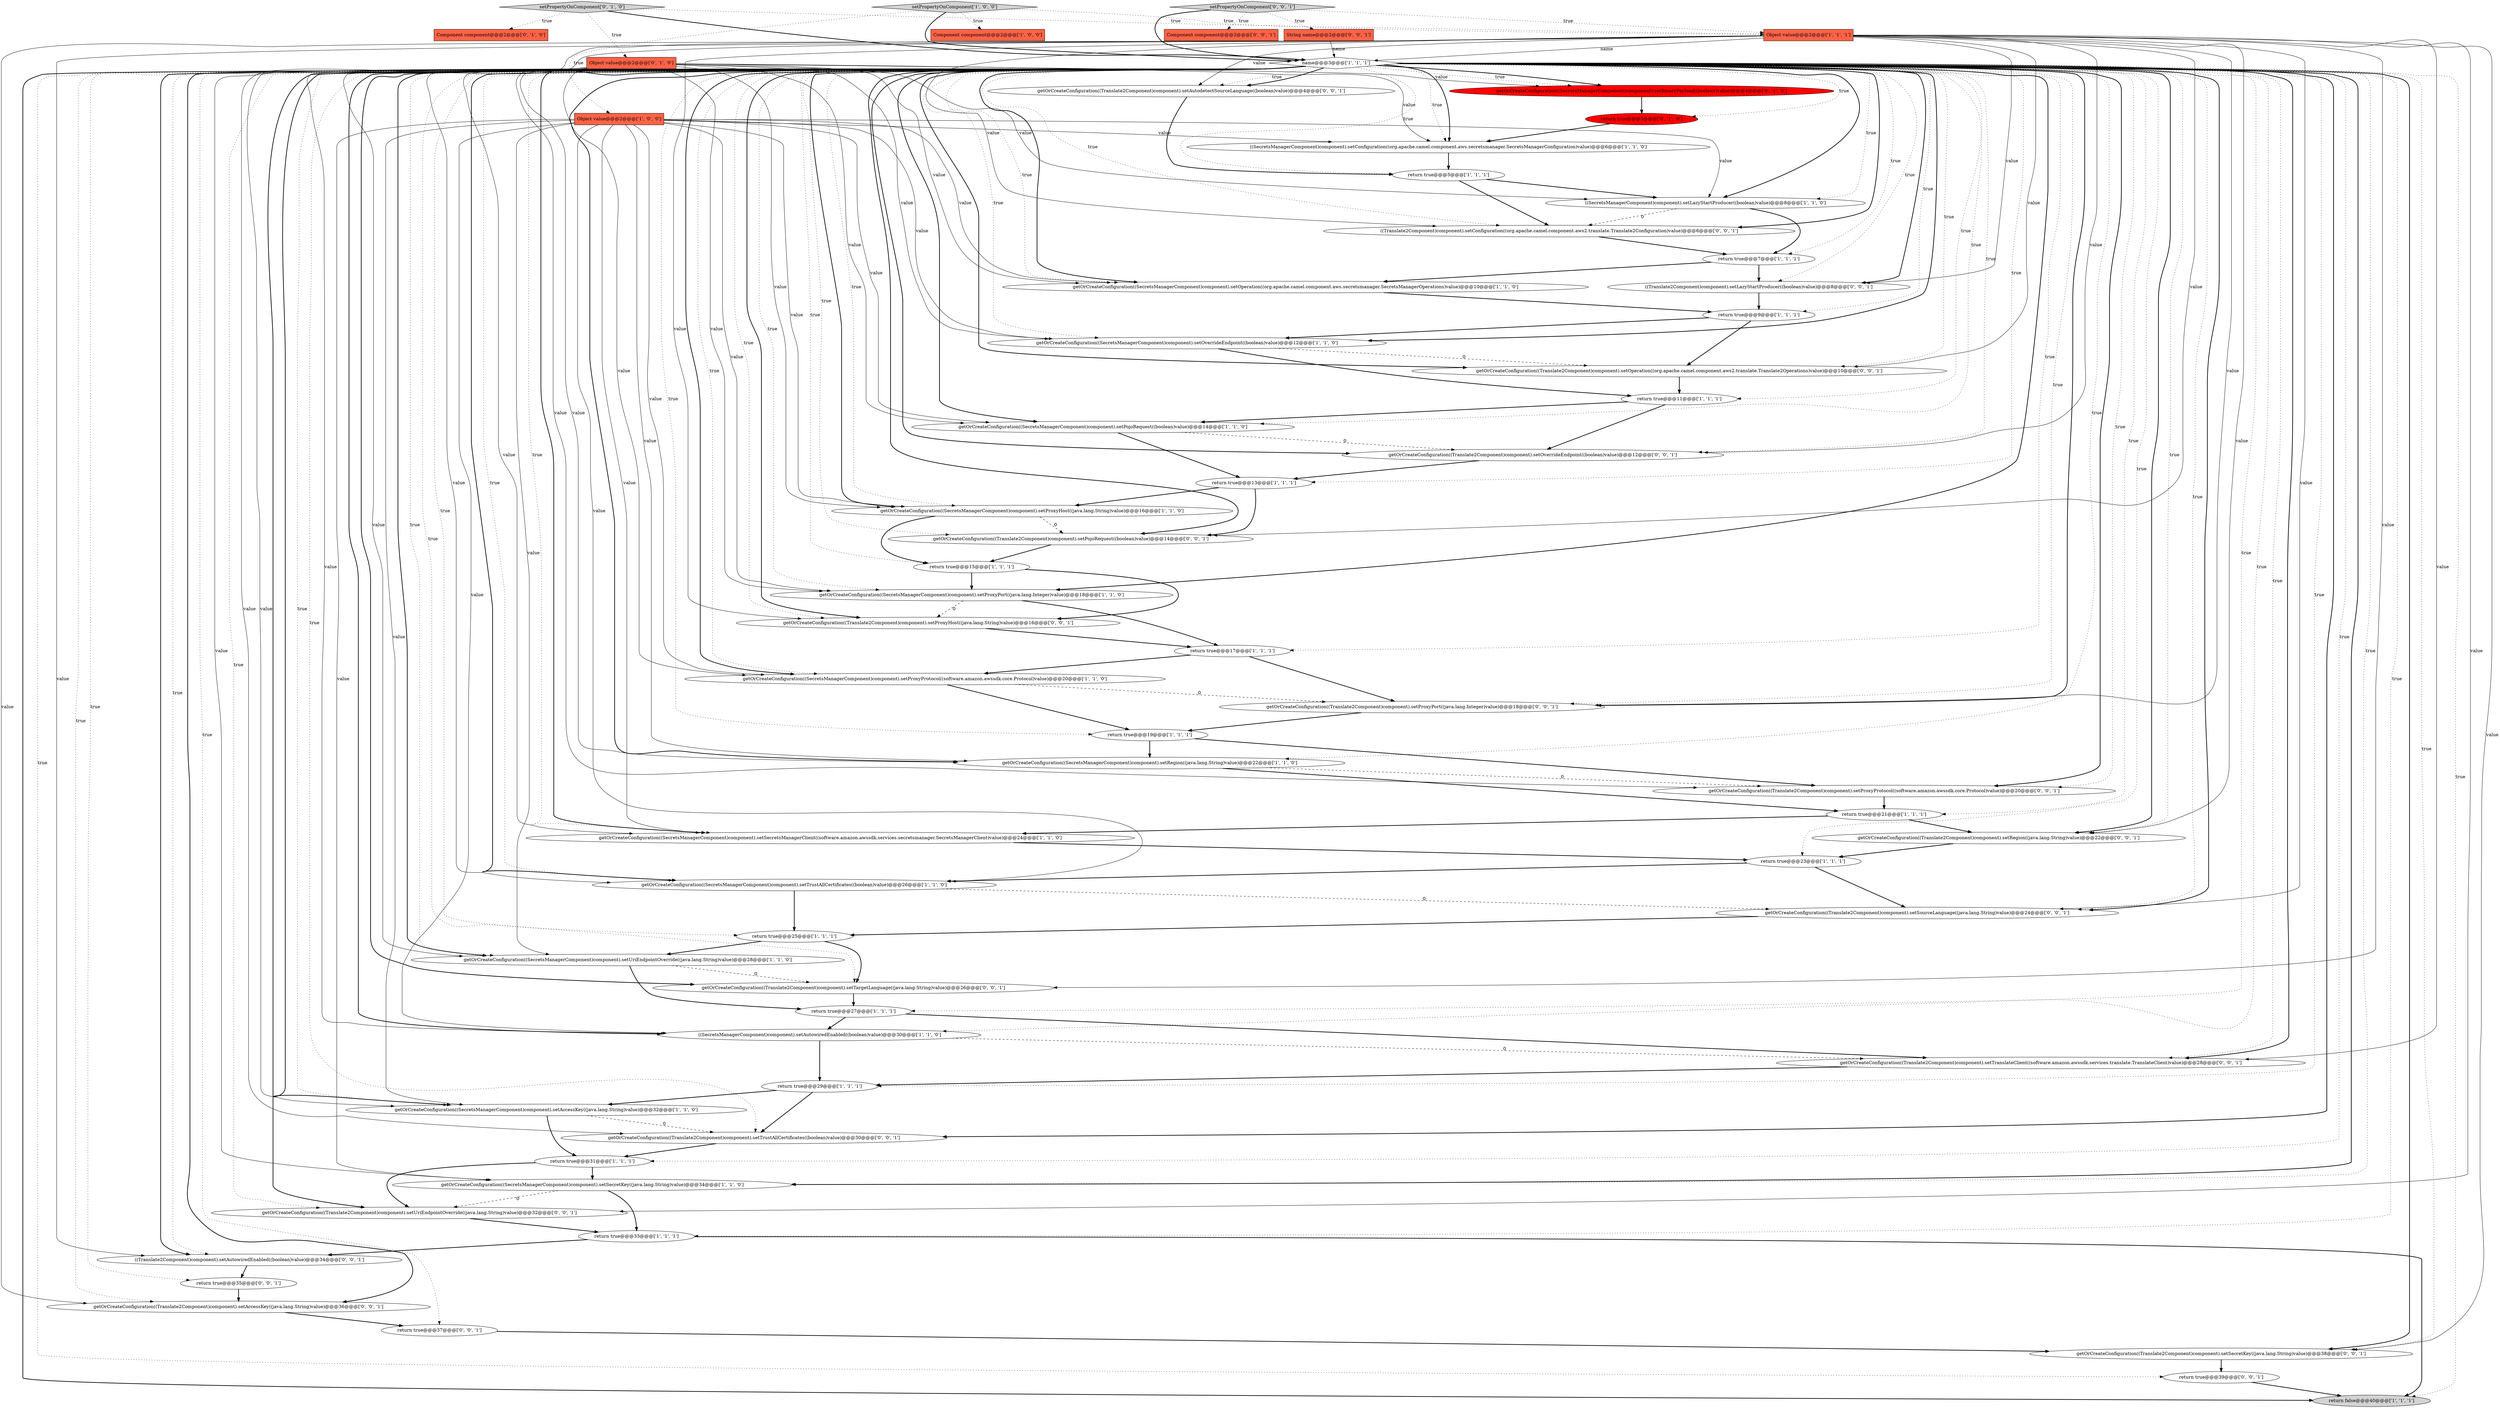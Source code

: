 digraph {
10 [style = filled, label = "return true@@@5@@@['1', '1', '1']", fillcolor = white, shape = ellipse image = "AAA0AAABBB1BBB"];
21 [style = filled, label = "getOrCreateConfiguration((SecretsManagerComponent)component).setOperation((org.apache.camel.component.aws.secretsmanager.SecretsManagerOperations)value)@@@10@@@['1', '1', '0']", fillcolor = white, shape = ellipse image = "AAA0AAABBB1BBB"];
46 [style = filled, label = "getOrCreateConfiguration((Translate2Component)component).setSourceLanguage((java.lang.String)value)@@@24@@@['0', '0', '1']", fillcolor = white, shape = ellipse image = "AAA0AAABBB3BBB"];
18 [style = filled, label = "getOrCreateConfiguration((SecretsManagerComponent)component).setRegion((java.lang.String)value)@@@22@@@['1', '1', '0']", fillcolor = white, shape = ellipse image = "AAA0AAABBB1BBB"];
38 [style = filled, label = "setPropertyOnComponent['0', '1', '0']", fillcolor = lightgray, shape = diamond image = "AAA0AAABBB2BBB"];
14 [style = filled, label = "return true@@@7@@@['1', '1', '1']", fillcolor = white, shape = ellipse image = "AAA0AAABBB1BBB"];
19 [style = filled, label = "getOrCreateConfiguration((SecretsManagerComponent)component).setAccessKey((java.lang.String)value)@@@32@@@['1', '1', '0']", fillcolor = white, shape = ellipse image = "AAA0AAABBB1BBB"];
51 [style = filled, label = "getOrCreateConfiguration((Translate2Component)component).setAutodetectSourceLanguage((boolean)value)@@@4@@@['0', '0', '1']", fillcolor = white, shape = ellipse image = "AAA0AAABBB3BBB"];
17 [style = filled, label = "Object value@@@2@@@['1', '1', '1']", fillcolor = tomato, shape = box image = "AAA0AAABBB1BBB"];
1 [style = filled, label = "Object value@@@2@@@['1', '0', '0']", fillcolor = tomato, shape = box image = "AAA0AAABBB1BBB"];
26 [style = filled, label = "return true@@@29@@@['1', '1', '1']", fillcolor = white, shape = ellipse image = "AAA0AAABBB1BBB"];
56 [style = filled, label = "((Translate2Component)component).setConfiguration((org.apache.camel.component.aws2.translate.Translate2Configuration)value)@@@6@@@['0', '0', '1']", fillcolor = white, shape = ellipse image = "AAA0AAABBB3BBB"];
58 [style = filled, label = "getOrCreateConfiguration((Translate2Component)component).setTargetLanguage((java.lang.String)value)@@@26@@@['0', '0', '1']", fillcolor = white, shape = ellipse image = "AAA0AAABBB3BBB"];
30 [style = filled, label = "return true@@@9@@@['1', '1', '1']", fillcolor = white, shape = ellipse image = "AAA0AAABBB1BBB"];
36 [style = filled, label = "getOrCreateConfiguration((SecretsManagerComponent)component).setBinaryPayload((boolean)value)@@@4@@@['0', '1', '0']", fillcolor = red, shape = ellipse image = "AAA1AAABBB2BBB"];
16 [style = filled, label = "setPropertyOnComponent['1', '0', '0']", fillcolor = lightgray, shape = diamond image = "AAA0AAABBB1BBB"];
15 [style = filled, label = "return true@@@33@@@['1', '1', '1']", fillcolor = white, shape = ellipse image = "AAA0AAABBB1BBB"];
20 [style = filled, label = "getOrCreateConfiguration((SecretsManagerComponent)component).setSecretsManagerClient((software.amazon.awssdk.services.secretsmanager.SecretsManagerClient)value)@@@24@@@['1', '1', '0']", fillcolor = white, shape = ellipse image = "AAA0AAABBB1BBB"];
59 [style = filled, label = "getOrCreateConfiguration((Translate2Component)component).setUriEndpointOverride((java.lang.String)value)@@@32@@@['0', '0', '1']", fillcolor = white, shape = ellipse image = "AAA0AAABBB3BBB"];
54 [style = filled, label = "Component component@@@2@@@['0', '0', '1']", fillcolor = tomato, shape = box image = "AAA0AAABBB3BBB"];
4 [style = filled, label = "return true@@@25@@@['1', '1', '1']", fillcolor = white, shape = ellipse image = "AAA0AAABBB1BBB"];
32 [style = filled, label = "return true@@@13@@@['1', '1', '1']", fillcolor = white, shape = ellipse image = "AAA0AAABBB1BBB"];
55 [style = filled, label = "setPropertyOnComponent['0', '0', '1']", fillcolor = lightgray, shape = diamond image = "AAA0AAABBB3BBB"];
40 [style = filled, label = "Object value@@@2@@@['0', '1', '0']", fillcolor = tomato, shape = box image = "AAA0AAABBB2BBB"];
11 [style = filled, label = "return true@@@27@@@['1', '1', '1']", fillcolor = white, shape = ellipse image = "AAA0AAABBB1BBB"];
9 [style = filled, label = "Component component@@@2@@@['1', '0', '0']", fillcolor = tomato, shape = box image = "AAA0AAABBB1BBB"];
43 [style = filled, label = "getOrCreateConfiguration((Translate2Component)component).setProxyPort((java.lang.Integer)value)@@@18@@@['0', '0', '1']", fillcolor = white, shape = ellipse image = "AAA0AAABBB3BBB"];
23 [style = filled, label = "return true@@@23@@@['1', '1', '1']", fillcolor = white, shape = ellipse image = "AAA0AAABBB1BBB"];
49 [style = filled, label = "getOrCreateConfiguration((Translate2Component)component).setAccessKey((java.lang.String)value)@@@36@@@['0', '0', '1']", fillcolor = white, shape = ellipse image = "AAA0AAABBB3BBB"];
5 [style = filled, label = "getOrCreateConfiguration((SecretsManagerComponent)component).setPojoRequest((boolean)value)@@@14@@@['1', '1', '0']", fillcolor = white, shape = ellipse image = "AAA0AAABBB1BBB"];
33 [style = filled, label = "((SecretsManagerComponent)component).setConfiguration((org.apache.camel.component.aws.secretsmanager.SecretsManagerConfiguration)value)@@@6@@@['1', '1', '0']", fillcolor = white, shape = ellipse image = "AAA0AAABBB1BBB"];
52 [style = filled, label = "return true@@@37@@@['0', '0', '1']", fillcolor = white, shape = ellipse image = "AAA0AAABBB3BBB"];
50 [style = filled, label = "((Translate2Component)component).setLazyStartProducer((boolean)value)@@@8@@@['0', '0', '1']", fillcolor = white, shape = ellipse image = "AAA0AAABBB3BBB"];
37 [style = filled, label = "return true@@@5@@@['0', '1', '0']", fillcolor = red, shape = ellipse image = "AAA1AAABBB2BBB"];
29 [style = filled, label = "getOrCreateConfiguration((SecretsManagerComponent)component).setSecretKey((java.lang.String)value)@@@34@@@['1', '1', '0']", fillcolor = white, shape = ellipse image = "AAA0AAABBB1BBB"];
63 [style = filled, label = "getOrCreateConfiguration((Translate2Component)component).setSecretKey((java.lang.String)value)@@@38@@@['0', '0', '1']", fillcolor = white, shape = ellipse image = "AAA0AAABBB3BBB"];
42 [style = filled, label = "return true@@@35@@@['0', '0', '1']", fillcolor = white, shape = ellipse image = "AAA0AAABBB3BBB"];
3 [style = filled, label = "getOrCreateConfiguration((SecretsManagerComponent)component).setProxyPort((java.lang.Integer)value)@@@18@@@['1', '1', '0']", fillcolor = white, shape = ellipse image = "AAA0AAABBB1BBB"];
0 [style = filled, label = "return true@@@11@@@['1', '1', '1']", fillcolor = white, shape = ellipse image = "AAA0AAABBB1BBB"];
13 [style = filled, label = "getOrCreateConfiguration((SecretsManagerComponent)component).setUriEndpointOverride((java.lang.String)value)@@@28@@@['1', '1', '0']", fillcolor = white, shape = ellipse image = "AAA0AAABBB1BBB"];
39 [style = filled, label = "Component component@@@2@@@['0', '1', '0']", fillcolor = tomato, shape = box image = "AAA0AAABBB2BBB"];
60 [style = filled, label = "String name@@@2@@@['0', '0', '1']", fillcolor = tomato, shape = box image = "AAA0AAABBB3BBB"];
61 [style = filled, label = "getOrCreateConfiguration((Translate2Component)component).setProxyProtocol((software.amazon.awssdk.core.Protocol)value)@@@20@@@['0', '0', '1']", fillcolor = white, shape = ellipse image = "AAA0AAABBB3BBB"];
2 [style = filled, label = "((SecretsManagerComponent)component).setLazyStartProducer((boolean)value)@@@8@@@['1', '1', '0']", fillcolor = white, shape = ellipse image = "AAA0AAABBB1BBB"];
45 [style = filled, label = "((Translate2Component)component).setAutowiredEnabled((boolean)value)@@@34@@@['0', '0', '1']", fillcolor = white, shape = ellipse image = "AAA0AAABBB3BBB"];
28 [style = filled, label = "name@@@3@@@['1', '1', '1']", fillcolor = white, shape = diamond image = "AAA0AAABBB1BBB"];
7 [style = filled, label = "((SecretsManagerComponent)component).setAutowiredEnabled((boolean)value)@@@30@@@['1', '1', '0']", fillcolor = white, shape = ellipse image = "AAA0AAABBB1BBB"];
64 [style = filled, label = "getOrCreateConfiguration((Translate2Component)component).setOperation((org.apache.camel.component.aws2.translate.Translate2Operations)value)@@@10@@@['0', '0', '1']", fillcolor = white, shape = ellipse image = "AAA0AAABBB3BBB"];
34 [style = filled, label = "return false@@@40@@@['1', '1', '1']", fillcolor = lightgray, shape = ellipse image = "AAA0AAABBB1BBB"];
8 [style = filled, label = "return true@@@31@@@['1', '1', '1']", fillcolor = white, shape = ellipse image = "AAA0AAABBB1BBB"];
12 [style = filled, label = "getOrCreateConfiguration((SecretsManagerComponent)component).setProxyHost((java.lang.String)value)@@@16@@@['1', '1', '0']", fillcolor = white, shape = ellipse image = "AAA0AAABBB1BBB"];
31 [style = filled, label = "return true@@@17@@@['1', '1', '1']", fillcolor = white, shape = ellipse image = "AAA0AAABBB1BBB"];
53 [style = filled, label = "getOrCreateConfiguration((Translate2Component)component).setTrustAllCertificates((boolean)value)@@@30@@@['0', '0', '1']", fillcolor = white, shape = ellipse image = "AAA0AAABBB3BBB"];
47 [style = filled, label = "getOrCreateConfiguration((Translate2Component)component).setPojoRequest((boolean)value)@@@14@@@['0', '0', '1']", fillcolor = white, shape = ellipse image = "AAA0AAABBB3BBB"];
27 [style = filled, label = "getOrCreateConfiguration((SecretsManagerComponent)component).setTrustAllCertificates((boolean)value)@@@26@@@['1', '1', '0']", fillcolor = white, shape = ellipse image = "AAA0AAABBB1BBB"];
41 [style = filled, label = "return true@@@39@@@['0', '0', '1']", fillcolor = white, shape = ellipse image = "AAA0AAABBB3BBB"];
24 [style = filled, label = "getOrCreateConfiguration((SecretsManagerComponent)component).setProxyProtocol((software.amazon.awssdk.core.Protocol)value)@@@20@@@['1', '1', '0']", fillcolor = white, shape = ellipse image = "AAA0AAABBB1BBB"];
22 [style = filled, label = "getOrCreateConfiguration((SecretsManagerComponent)component).setOverrideEndpoint((boolean)value)@@@12@@@['1', '1', '0']", fillcolor = white, shape = ellipse image = "AAA0AAABBB1BBB"];
35 [style = filled, label = "return true@@@15@@@['1', '1', '1']", fillcolor = white, shape = ellipse image = "AAA0AAABBB1BBB"];
25 [style = filled, label = "return true@@@19@@@['1', '1', '1']", fillcolor = white, shape = ellipse image = "AAA0AAABBB1BBB"];
44 [style = filled, label = "getOrCreateConfiguration((Translate2Component)component).setTranslateClient((software.amazon.awssdk.services.translate.TranslateClient)value)@@@28@@@['0', '0', '1']", fillcolor = white, shape = ellipse image = "AAA0AAABBB3BBB"];
6 [style = filled, label = "return true@@@21@@@['1', '1', '1']", fillcolor = white, shape = ellipse image = "AAA0AAABBB1BBB"];
62 [style = filled, label = "getOrCreateConfiguration((Translate2Component)component).setProxyHost((java.lang.String)value)@@@16@@@['0', '0', '1']", fillcolor = white, shape = ellipse image = "AAA0AAABBB3BBB"];
48 [style = filled, label = "getOrCreateConfiguration((Translate2Component)component).setOverrideEndpoint((boolean)value)@@@12@@@['0', '0', '1']", fillcolor = white, shape = ellipse image = "AAA0AAABBB3BBB"];
57 [style = filled, label = "getOrCreateConfiguration((Translate2Component)component).setRegion((java.lang.String)value)@@@22@@@['0', '0', '1']", fillcolor = white, shape = ellipse image = "AAA0AAABBB3BBB"];
28->11 [style = dotted, label="true"];
17->51 [style = solid, label="value"];
29->15 [style = bold, label=""];
6->57 [style = bold, label=""];
16->9 [style = dotted, label="true"];
61->6 [style = bold, label=""];
18->61 [style = dashed, label="0"];
17->44 [style = solid, label="value"];
28->21 [style = dotted, label="true"];
28->35 [style = dotted, label="true"];
28->20 [style = bold, label=""];
32->12 [style = bold, label=""];
40->19 [style = solid, label="value"];
28->25 [style = dotted, label="true"];
16->17 [style = dotted, label="true"];
28->50 [style = bold, label=""];
28->15 [style = dotted, label="true"];
28->14 [style = dotted, label="true"];
38->39 [style = dotted, label="true"];
40->36 [style = solid, label="value"];
28->62 [style = bold, label=""];
28->19 [style = dotted, label="true"];
21->30 [style = bold, label=""];
28->50 [style = dotted, label="true"];
17->53 [style = solid, label="value"];
51->10 [style = bold, label=""];
40->20 [style = solid, label="value"];
1->24 [style = solid, label="value"];
28->6 [style = dotted, label="true"];
7->26 [style = bold, label=""];
13->58 [style = dashed, label="0"];
40->13 [style = solid, label="value"];
28->30 [style = dotted, label="true"];
1->7 [style = solid, label="value"];
28->21 [style = bold, label=""];
22->0 [style = bold, label=""];
28->43 [style = bold, label=""];
24->43 [style = dashed, label="0"];
28->59 [style = dotted, label="true"];
28->18 [style = dotted, label="true"];
63->41 [style = bold, label=""];
28->64 [style = dotted, label="true"];
1->20 [style = solid, label="value"];
28->7 [style = dotted, label="true"];
2->14 [style = bold, label=""];
17->63 [style = solid, label="value"];
45->42 [style = bold, label=""];
7->44 [style = dashed, label="0"];
28->3 [style = bold, label=""];
28->27 [style = dotted, label="true"];
1->22 [style = solid, label="value"];
37->33 [style = bold, label=""];
28->13 [style = dotted, label="true"];
28->62 [style = dotted, label="true"];
38->40 [style = dotted, label="true"];
28->45 [style = bold, label=""];
58->11 [style = bold, label=""];
17->49 [style = solid, label="value"];
64->0 [style = bold, label=""];
28->10 [style = dotted, label="true"];
28->5 [style = bold, label=""];
28->8 [style = dotted, label="true"];
28->18 [style = bold, label=""];
28->36 [style = bold, label=""];
15->34 [style = bold, label=""];
38->28 [style = bold, label=""];
50->30 [style = bold, label=""];
40->33 [style = solid, label="value"];
11->44 [style = bold, label=""];
17->58 [style = solid, label="value"];
28->2 [style = dotted, label="true"];
17->48 [style = solid, label="value"];
1->27 [style = solid, label="value"];
2->56 [style = dashed, label="0"];
40->18 [style = solid, label="value"];
17->59 [style = solid, label="value"];
28->36 [style = dotted, label="true"];
28->61 [style = dotted, label="true"];
28->52 [style = dotted, label="true"];
12->35 [style = bold, label=""];
40->24 [style = solid, label="value"];
17->56 [style = solid, label="value"];
13->11 [style = bold, label=""];
17->64 [style = solid, label="value"];
19->53 [style = dashed, label="0"];
40->5 [style = solid, label="value"];
28->29 [style = dotted, label="true"];
57->23 [style = bold, label=""];
28->63 [style = bold, label=""];
27->46 [style = dashed, label="0"];
28->24 [style = dotted, label="true"];
28->46 [style = dotted, label="true"];
20->23 [style = bold, label=""];
16->1 [style = dotted, label="true"];
28->44 [style = dotted, label="true"];
46->4 [style = bold, label=""];
40->29 [style = solid, label="value"];
28->61 [style = bold, label=""];
12->47 [style = dashed, label="0"];
1->3 [style = solid, label="value"];
40->22 [style = solid, label="value"];
28->19 [style = bold, label=""];
0->48 [style = bold, label=""];
28->24 [style = bold, label=""];
28->23 [style = dotted, label="true"];
48->32 [style = bold, label=""];
60->28 [style = solid, label="name"];
10->2 [style = bold, label=""];
36->37 [style = bold, label=""];
56->14 [style = bold, label=""];
17->57 [style = solid, label="value"];
28->37 [style = dotted, label="true"];
28->59 [style = bold, label=""];
28->34 [style = dotted, label="true"];
28->41 [style = dotted, label="true"];
14->21 [style = bold, label=""];
52->63 [style = bold, label=""];
28->51 [style = dotted, label="true"];
28->29 [style = bold, label=""];
55->17 [style = dotted, label="true"];
35->3 [style = bold, label=""];
1->18 [style = solid, label="value"];
28->20 [style = dotted, label="true"];
28->3 [style = dotted, label="true"];
26->53 [style = bold, label=""];
31->24 [style = bold, label=""];
28->47 [style = bold, label=""];
4->13 [style = bold, label=""];
28->49 [style = bold, label=""];
25->18 [style = bold, label=""];
40->27 [style = solid, label="value"];
8->59 [style = bold, label=""];
40->3 [style = solid, label="value"];
28->12 [style = bold, label=""];
22->64 [style = dashed, label="0"];
28->58 [style = dotted, label="true"];
26->19 [style = bold, label=""];
28->45 [style = dotted, label="true"];
1->12 [style = solid, label="value"];
5->32 [style = bold, label=""];
6->20 [style = bold, label=""];
17->47 [style = solid, label="value"];
28->0 [style = dotted, label="true"];
3->62 [style = dashed, label="0"];
1->5 [style = solid, label="value"];
28->32 [style = dotted, label="true"];
28->64 [style = bold, label=""];
17->46 [style = solid, label="value"];
17->62 [style = solid, label="value"];
30->64 [style = bold, label=""];
4->58 [style = bold, label=""];
18->6 [style = bold, label=""];
24->25 [style = bold, label=""];
28->42 [style = dotted, label="true"];
17->43 [style = solid, label="value"];
28->22 [style = dotted, label="true"];
40->2 [style = solid, label="value"];
40->21 [style = solid, label="value"];
28->43 [style = dotted, label="true"];
14->50 [style = bold, label=""];
28->4 [style = dotted, label="true"];
31->43 [style = bold, label=""];
53->8 [style = bold, label=""];
17->28 [style = solid, label="name"];
1->33 [style = solid, label="value"];
40->7 [style = solid, label="value"];
28->57 [style = bold, label=""];
55->60 [style = dotted, label="true"];
28->56 [style = dotted, label="true"];
41->34 [style = bold, label=""];
29->59 [style = dashed, label="0"];
1->29 [style = solid, label="value"];
28->22 [style = bold, label=""];
28->12 [style = dotted, label="true"];
28->58 [style = bold, label=""];
0->5 [style = bold, label=""];
1->13 [style = solid, label="value"];
28->31 [style = dotted, label="true"];
30->22 [style = bold, label=""];
15->45 [style = bold, label=""];
28->47 [style = dotted, label="true"];
10->56 [style = bold, label=""];
23->27 [style = bold, label=""];
28->34 [style = bold, label=""];
17->61 [style = solid, label="value"];
28->33 [style = dotted, label="true"];
3->31 [style = bold, label=""];
28->53 [style = bold, label=""];
59->15 [style = bold, label=""];
28->7 [style = bold, label=""];
23->46 [style = bold, label=""];
28->13 [style = bold, label=""];
28->57 [style = dotted, label="true"];
28->53 [style = dotted, label="true"];
33->10 [style = bold, label=""];
28->48 [style = dotted, label="true"];
28->51 [style = bold, label=""];
47->35 [style = bold, label=""];
17->45 [style = solid, label="value"];
28->49 [style = dotted, label="true"];
19->8 [style = bold, label=""];
28->56 [style = bold, label=""];
55->54 [style = dotted, label="true"];
17->50 [style = solid, label="value"];
28->5 [style = dotted, label="true"];
28->2 [style = bold, label=""];
27->4 [style = bold, label=""];
28->46 [style = bold, label=""];
62->31 [style = bold, label=""];
5->48 [style = dashed, label="0"];
28->33 [style = bold, label=""];
16->28 [style = bold, label=""];
32->47 [style = bold, label=""];
44->26 [style = bold, label=""];
49->52 [style = bold, label=""];
1->2 [style = solid, label="value"];
28->26 [style = dotted, label="true"];
1->19 [style = solid, label="value"];
38->17 [style = dotted, label="true"];
35->62 [style = bold, label=""];
28->44 [style = bold, label=""];
28->48 [style = bold, label=""];
42->49 [style = bold, label=""];
1->21 [style = solid, label="value"];
25->61 [style = bold, label=""];
28->27 [style = bold, label=""];
28->63 [style = dotted, label="true"];
43->25 [style = bold, label=""];
8->29 [style = bold, label=""];
11->7 [style = bold, label=""];
55->28 [style = bold, label=""];
40->12 [style = solid, label="value"];
}
